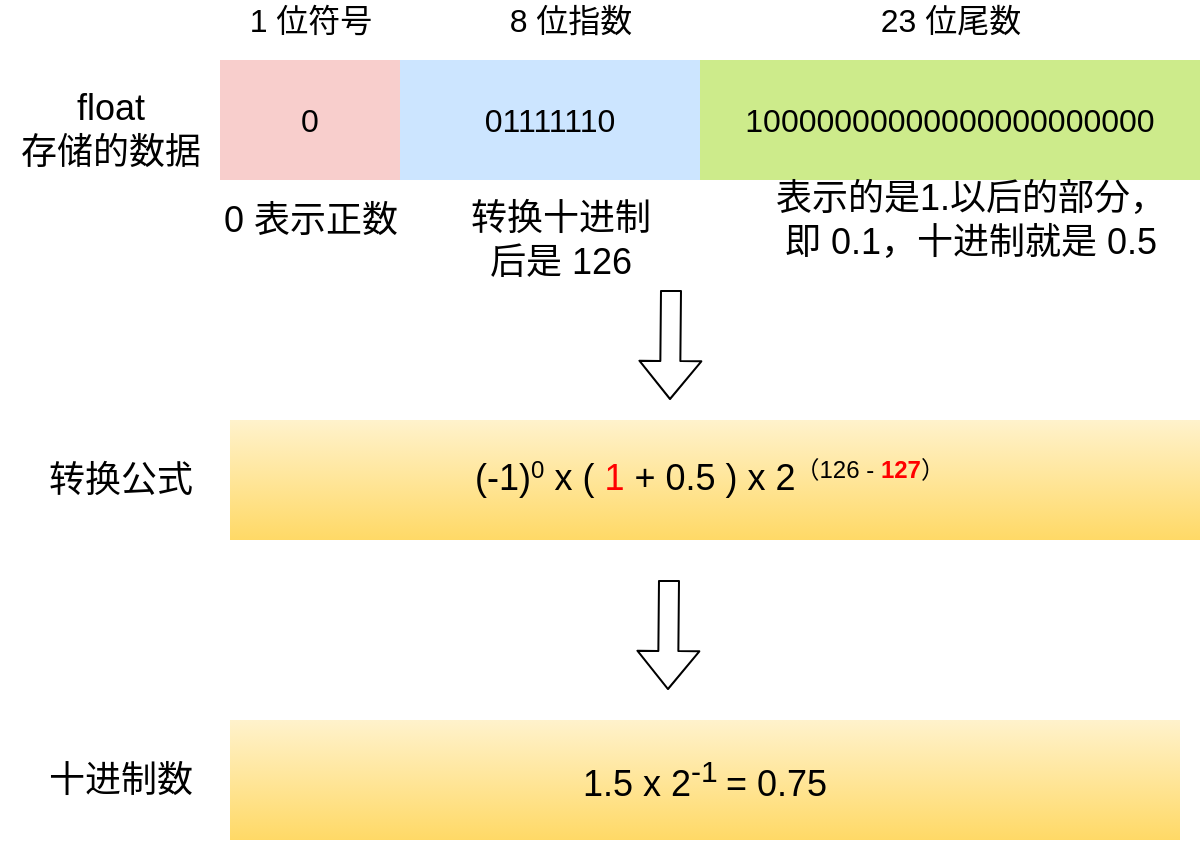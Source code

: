 <mxfile version="13.9.9" type="github">
  <diagram id="2oSLAPwEhJk3amECYJ1j" name="第 1 页">
    <mxGraphModel dx="1426" dy="810" grid="1" gridSize="10" guides="1" tooltips="1" connect="1" arrows="1" fold="1" page="1" pageScale="1" pageWidth="827" pageHeight="1169" math="0" shadow="0">
      <root>
        <mxCell id="0" />
        <mxCell id="1" parent="0" />
        <mxCell id="CdO6Y3lutExKnKdNgHZ1-1" value="&lt;sup&gt;&lt;font&gt;&lt;font&gt;&lt;font size=&quot;4&quot;&gt;(-1)&lt;/font&gt;&lt;sup&gt;&lt;font style=&quot;font-size: 12px&quot;&gt;0&lt;/font&gt;&lt;/sup&gt;&lt;font size=&quot;4&quot;&gt; x ( &lt;font color=&quot;#ff0000&quot;&gt;1&lt;/font&gt; + 0.5 ) x 2&lt;/font&gt;&lt;sup&gt;&lt;font style=&quot;font-size: 12px&quot;&gt;（126 - &lt;font color=&quot;#ff0000&quot;&gt;&lt;b&gt;127&lt;/b&gt;&lt;/font&gt;）&lt;/font&gt;&lt;/sup&gt;&lt;sup style=&quot;font-size: 18px&quot;&gt;&amp;nbsp;&lt;/sup&gt;&lt;/font&gt;&lt;br style=&quot;font-size: 18px&quot;&gt;&lt;/font&gt;&lt;/sup&gt;" style="rounded=0;whiteSpace=wrap;html=1;fontSize=18;fillColor=#fff2cc;gradientColor=#ffd966;strokeColor=none;fontStyle=0" parent="1" vertex="1">
          <mxGeometry x="120" y="470" width="485" height="60" as="geometry" />
        </mxCell>
        <mxCell id="CdO6Y3lutExKnKdNgHZ1-2" value="0" style="rounded=0;whiteSpace=wrap;html=1;fontSize=16;fillColor=#f8cecc;strokeColor=none;" parent="1" vertex="1">
          <mxGeometry x="115" y="290" width="90" height="60" as="geometry" />
        </mxCell>
        <mxCell id="CdO6Y3lutExKnKdNgHZ1-3" value="01111110" style="rounded=0;whiteSpace=wrap;html=1;fontSize=16;fillColor=#cce5ff;strokeColor=none;" parent="1" vertex="1">
          <mxGeometry x="205" y="290" width="150" height="60" as="geometry" />
        </mxCell>
        <mxCell id="CdO6Y3lutExKnKdNgHZ1-4" value="1 位符号" style="text;html=1;align=center;verticalAlign=middle;resizable=0;points=[];autosize=1;fontSize=16;" parent="1" vertex="1">
          <mxGeometry x="120.0" y="260" width="80" height="20" as="geometry" />
        </mxCell>
        <mxCell id="CdO6Y3lutExKnKdNgHZ1-5" value="10000000000000000000000" style="rounded=0;whiteSpace=wrap;html=1;fontSize=16;fillColor=#cdeb8b;strokeColor=none;" parent="1" vertex="1">
          <mxGeometry x="355" y="290" width="250" height="60" as="geometry" />
        </mxCell>
        <mxCell id="CdO6Y3lutExKnKdNgHZ1-6" value="8 位指数" style="text;html=1;align=center;verticalAlign=middle;resizable=0;points=[];autosize=1;fontSize=16;" parent="1" vertex="1">
          <mxGeometry x="250" y="260" width="80" height="20" as="geometry" />
        </mxCell>
        <mxCell id="CdO6Y3lutExKnKdNgHZ1-7" value="23 位尾数&lt;br&gt;" style="text;html=1;align=center;verticalAlign=middle;resizable=0;points=[];autosize=1;fontSize=16;" parent="1" vertex="1">
          <mxGeometry x="435" y="260" width="90" height="20" as="geometry" />
        </mxCell>
        <mxCell id="CdO6Y3lutExKnKdNgHZ1-8" value="0 表示正数" style="text;html=1;align=center;verticalAlign=middle;resizable=0;points=[];autosize=1;fontSize=18;" parent="1" vertex="1">
          <mxGeometry x="110" y="355" width="100" height="30" as="geometry" />
        </mxCell>
        <mxCell id="CdO6Y3lutExKnKdNgHZ1-9" value="转换十进制&lt;br&gt;后是 126" style="text;html=1;align=center;verticalAlign=middle;resizable=0;points=[];autosize=1;fontSize=18;" parent="1" vertex="1">
          <mxGeometry x="230" y="355" width="110" height="50" as="geometry" />
        </mxCell>
        <mxCell id="CdO6Y3lutExKnKdNgHZ1-10" value="表示的是1.以后的部分，&lt;br&gt;即 0.1，十进制就是 0.5" style="text;html=1;align=center;verticalAlign=middle;resizable=0;points=[];autosize=1;fontSize=18;" parent="1" vertex="1">
          <mxGeometry x="385" y="345" width="210" height="50" as="geometry" />
        </mxCell>
        <mxCell id="CdO6Y3lutExKnKdNgHZ1-11" value="" style="shape=flexArrow;endArrow=classic;html=1;fontSize=18;" parent="1" edge="1">
          <mxGeometry width="50" height="50" relative="1" as="geometry">
            <mxPoint x="340.5" y="405" as="sourcePoint" />
            <mxPoint x="340" y="460" as="targetPoint" />
          </mxGeometry>
        </mxCell>
        <mxCell id="CdO6Y3lutExKnKdNgHZ1-13" value="float &lt;br&gt;存储的数据" style="text;html=1;align=center;verticalAlign=middle;resizable=0;points=[];autosize=1;fontSize=18;" parent="1" vertex="1">
          <mxGeometry x="5" y="300" width="110" height="50" as="geometry" />
        </mxCell>
        <mxCell id="CdO6Y3lutExKnKdNgHZ1-14" value="转换公式" style="text;html=1;align=center;verticalAlign=middle;resizable=0;points=[];autosize=1;fontSize=18;" parent="1" vertex="1">
          <mxGeometry x="20" y="485" width="90" height="30" as="geometry" />
        </mxCell>
        <mxCell id="CdO6Y3lutExKnKdNgHZ1-16" value="1.5 x 2&lt;sup&gt;-1&amp;nbsp;&lt;/sup&gt;= 0.75" style="rounded=0;whiteSpace=wrap;html=1;fontSize=18;gradientColor=#ffd966;fillColor=#fff2cc;strokeColor=none;" parent="1" vertex="1">
          <mxGeometry x="120" y="620" width="475" height="60" as="geometry" />
        </mxCell>
        <mxCell id="CdO6Y3lutExKnKdNgHZ1-17" value="十进制数" style="text;html=1;align=center;verticalAlign=middle;resizable=0;points=[];autosize=1;fontSize=18;" parent="1" vertex="1">
          <mxGeometry x="20" y="635" width="90" height="30" as="geometry" />
        </mxCell>
        <mxCell id="CdO6Y3lutExKnKdNgHZ1-18" value="" style="shape=flexArrow;endArrow=classic;html=1;fontSize=18;" parent="1" edge="1">
          <mxGeometry width="50" height="50" relative="1" as="geometry">
            <mxPoint x="339.5" y="550" as="sourcePoint" />
            <mxPoint x="339" y="605" as="targetPoint" />
          </mxGeometry>
        </mxCell>
      </root>
    </mxGraphModel>
  </diagram>
</mxfile>
